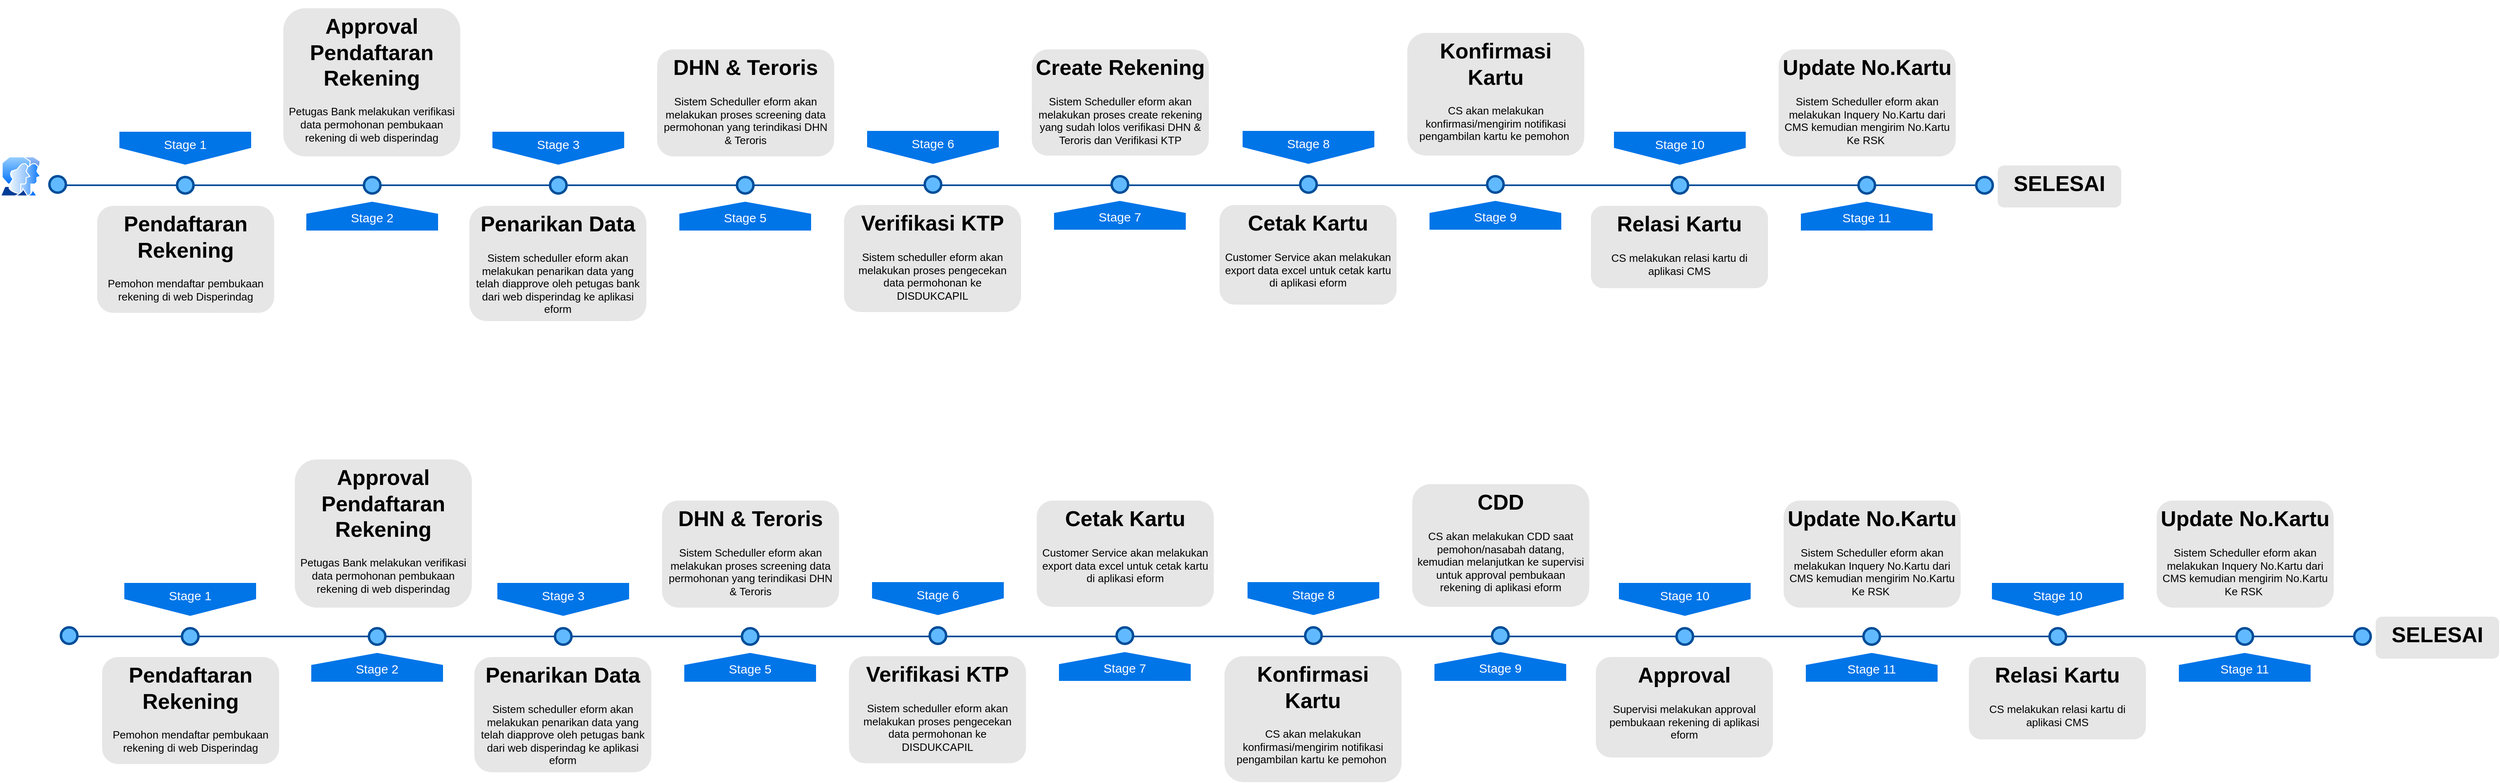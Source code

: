 <mxfile version="24.4.6" type="github">
  <diagram name="Page-1" id="82e54ff1-d628-8f03-85c4-9753963a91cd">
    <mxGraphModel dx="1257" dy="683" grid="1" gridSize="10" guides="1" tooltips="1" connect="1" arrows="1" fold="1" page="1" pageScale="1" pageWidth="1100" pageHeight="850" background="none" math="0" shadow="0">
      <root>
        <mxCell id="0" />
        <mxCell id="1" parent="0" />
        <mxCell id="4ec97bd9e5d20128-1" value="" style="line;strokeWidth=2;html=1;fillColor=none;fontSize=28;fontColor=#004D99;strokeColor=#004D99;" parent="1" vertex="1">
          <mxGeometry x="75" y="400" width="2350" height="10" as="geometry" />
        </mxCell>
        <mxCell id="4ec97bd9e5d20128-5" value="Stage 1" style="shape=offPageConnector;whiteSpace=wrap;html=1;fillColor=#0075E8;fontSize=15;fontColor=#FFFFFF;size=0.509;verticalAlign=top;strokeColor=none;" parent="1" vertex="1">
          <mxGeometry x="155" y="340" width="160" height="40" as="geometry" />
        </mxCell>
        <mxCell id="4ec97bd9e5d20128-6" value="&lt;span&gt;Stage 3&lt;/span&gt;" style="shape=offPageConnector;whiteSpace=wrap;html=1;fillColor=#0075E8;fontSize=15;fontColor=#FFFFFF;size=0.509;verticalAlign=top;strokeColor=none;" parent="1" vertex="1">
          <mxGeometry x="608" y="340" width="160" height="40" as="geometry" />
        </mxCell>
        <mxCell id="4ec97bd9e5d20128-7" value="&lt;span&gt;Stage 2&lt;/span&gt;" style="shape=offPageConnector;whiteSpace=wrap;html=1;fillColor=#0075E8;fontSize=15;fontColor=#FFFFFF;size=0.418;flipV=1;verticalAlign=bottom;strokeColor=none;spacingBottom=4;" parent="1" vertex="1">
          <mxGeometry x="382" y="425" width="160" height="35" as="geometry" />
        </mxCell>
        <mxCell id="4ec97bd9e5d20128-8" value="&lt;span&gt;Stage 5&lt;/span&gt;" style="shape=offPageConnector;whiteSpace=wrap;html=1;fillColor=#0075E8;fontSize=15;fontColor=#FFFFFF;size=0.418;flipV=1;verticalAlign=bottom;strokeColor=none;spacingBottom=4;" parent="1" vertex="1">
          <mxGeometry x="835" y="425" width="160" height="35" as="geometry" />
        </mxCell>
        <mxCell id="4ec97bd9e5d20128-9" value="" style="ellipse;whiteSpace=wrap;html=1;fillColor=#61BAFF;fontSize=28;fontColor=#004D99;strokeWidth=3;strokeColor=#004D99;" parent="1" vertex="1">
          <mxGeometry x="225" y="395" width="20" height="20" as="geometry" />
        </mxCell>
        <mxCell id="4ec97bd9e5d20128-10" value="" style="ellipse;whiteSpace=wrap;html=1;fillColor=#61BAFF;fontSize=28;fontColor=#004D99;strokeWidth=3;strokeColor=#004D99;" parent="1" vertex="1">
          <mxGeometry x="452" y="395" width="20" height="20" as="geometry" />
        </mxCell>
        <mxCell id="4ec97bd9e5d20128-11" value="" style="ellipse;whiteSpace=wrap;html=1;fillColor=#61BAFF;fontSize=28;fontColor=#004D99;strokeWidth=3;strokeColor=#004D99;" parent="1" vertex="1">
          <mxGeometry x="678" y="395" width="20" height="20" as="geometry" />
        </mxCell>
        <mxCell id="4ec97bd9e5d20128-13" value="" style="ellipse;whiteSpace=wrap;html=1;fillColor=#61BAFF;fontSize=28;fontColor=#004D99;strokeWidth=3;strokeColor=#004D99;" parent="1" vertex="1">
          <mxGeometry x="905" y="395" width="20" height="20" as="geometry" />
        </mxCell>
        <mxCell id="4ec97bd9e5d20128-14" value="&lt;h1&gt;Pendaftaran Rekening&lt;/h1&gt;&lt;p&gt;Pemohon mendaftar pembukaan rekening di web Disperindag&lt;/p&gt;" style="text;html=1;spacing=5;spacingTop=-20;whiteSpace=wrap;overflow=hidden;strokeColor=none;strokeWidth=3;fillColor=#E6E6E6;fontSize=13;fontColor=#000000;align=center;rounded=1;" parent="1" vertex="1">
          <mxGeometry x="128" y="430" width="215" height="130" as="geometry" />
        </mxCell>
        <mxCell id="4ec97bd9e5d20128-16" value="&lt;h1&gt;Approval Pendaftaran Rekening&lt;/h1&gt;&lt;p&gt;Petugas Bank melakukan verifikasi data permohonan pembukaan rekening di web disperindag&lt;/p&gt;" style="text;html=1;spacing=5;spacingTop=-20;whiteSpace=wrap;overflow=hidden;strokeColor=none;strokeWidth=3;fillColor=#E6E6E6;fontSize=13;fontColor=#000000;align=center;rounded=1;" parent="1" vertex="1">
          <mxGeometry x="354" y="190" width="215" height="180" as="geometry" />
        </mxCell>
        <mxCell id="4ec97bd9e5d20128-17" value="&lt;h1&gt;&amp;nbsp;Penarikan Data&amp;nbsp;&lt;/h1&gt;&lt;p&gt;Sistem scheduller eform akan melakukan penarikan data yang telah diapprove oleh petugas bank dari web disperindag ke aplikasi eform&lt;/p&gt;" style="text;html=1;spacing=5;spacingTop=-20;whiteSpace=wrap;overflow=hidden;strokeColor=none;strokeWidth=3;fillColor=#E6E6E6;fontSize=13;fontColor=#000000;align=center;rounded=1;" parent="1" vertex="1">
          <mxGeometry x="580" y="430" width="215" height="140" as="geometry" />
        </mxCell>
        <mxCell id="4ec97bd9e5d20128-18" value="&lt;h1&gt;DHN &amp;amp; Teroris&lt;/h1&gt;&lt;p&gt;Sistem Scheduller eform akan melakukan proses&amp;nbsp;screening data permohonan yang terindikasi DHN &amp;amp; Teroris&lt;/p&gt;" style="text;html=1;spacing=5;spacingTop=-20;whiteSpace=wrap;overflow=hidden;strokeColor=none;strokeWidth=3;fillColor=#E6E6E6;fontSize=13;fontColor=#000000;align=center;rounded=1;" parent="1" vertex="1">
          <mxGeometry x="808" y="240" width="215" height="130" as="geometry" />
        </mxCell>
        <mxCell id="F7tV-mpWZa9fraZC_7Pp-1" value="" style="image;aspect=fixed;perimeter=ellipsePerimeter;html=1;align=center;shadow=0;dashed=0;spacingTop=3;image=img/lib/active_directory/user_accounts.svg;" vertex="1" parent="1">
          <mxGeometry x="10" y="370" width="50" height="48.5" as="geometry" />
        </mxCell>
        <mxCell id="F7tV-mpWZa9fraZC_7Pp-2" value="&lt;span&gt;Stage 6&lt;/span&gt;" style="shape=offPageConnector;whiteSpace=wrap;html=1;fillColor=#0075E8;fontSize=15;fontColor=#FFFFFF;size=0.509;verticalAlign=top;strokeColor=none;" vertex="1" parent="1">
          <mxGeometry x="1063" y="339" width="160" height="40" as="geometry" />
        </mxCell>
        <mxCell id="F7tV-mpWZa9fraZC_7Pp-3" value="&lt;span&gt;Stage 7&lt;/span&gt;" style="shape=offPageConnector;whiteSpace=wrap;html=1;fillColor=#0075E8;fontSize=15;fontColor=#FFFFFF;size=0.418;flipV=1;verticalAlign=bottom;strokeColor=none;spacingBottom=4;" vertex="1" parent="1">
          <mxGeometry x="1290" y="424" width="160" height="35" as="geometry" />
        </mxCell>
        <mxCell id="F7tV-mpWZa9fraZC_7Pp-4" value="" style="ellipse;whiteSpace=wrap;html=1;fillColor=#61BAFF;fontSize=28;fontColor=#004D99;strokeWidth=3;strokeColor=#004D99;" vertex="1" parent="1">
          <mxGeometry x="1133" y="394" width="20" height="20" as="geometry" />
        </mxCell>
        <mxCell id="F7tV-mpWZa9fraZC_7Pp-5" value="" style="ellipse;whiteSpace=wrap;html=1;fillColor=#61BAFF;fontSize=28;fontColor=#004D99;strokeWidth=3;strokeColor=#004D99;" vertex="1" parent="1">
          <mxGeometry x="1360" y="394" width="20" height="20" as="geometry" />
        </mxCell>
        <mxCell id="F7tV-mpWZa9fraZC_7Pp-6" value="&lt;h1&gt;&amp;nbsp;Verifikasi KTP&amp;nbsp;&lt;/h1&gt;&lt;p&gt;Sistem scheduller eform akan melakukan proses pengecekan data permohonan ke DISDUKCAPIL&lt;/p&gt;" style="text;html=1;spacing=5;spacingTop=-20;whiteSpace=wrap;overflow=hidden;strokeColor=none;strokeWidth=3;fillColor=#E6E6E6;fontSize=13;fontColor=#000000;align=center;rounded=1;" vertex="1" parent="1">
          <mxGeometry x="1035" y="429" width="215" height="130" as="geometry" />
        </mxCell>
        <mxCell id="F7tV-mpWZa9fraZC_7Pp-7" value="&lt;h1&gt;Create Rekening&lt;/h1&gt;&lt;p&gt;Sistem Scheduller eform akan melakukan proses create rekening yang sudah lolos verifikasi DHN &amp;amp; Teroris dan Verifikasi KTP&lt;/p&gt;" style="text;html=1;spacing=5;spacingTop=-20;whiteSpace=wrap;overflow=hidden;strokeColor=none;strokeWidth=3;fillColor=#E6E6E6;fontSize=13;fontColor=#000000;align=center;rounded=1;" vertex="1" parent="1">
          <mxGeometry x="1263" y="240" width="215" height="129" as="geometry" />
        </mxCell>
        <mxCell id="F7tV-mpWZa9fraZC_7Pp-8" value="&lt;span&gt;Stage 8&lt;/span&gt;" style="shape=offPageConnector;whiteSpace=wrap;html=1;fillColor=#0075E8;fontSize=15;fontColor=#FFFFFF;size=0.509;verticalAlign=top;strokeColor=none;" vertex="1" parent="1">
          <mxGeometry x="1519" y="339" width="160" height="40" as="geometry" />
        </mxCell>
        <mxCell id="F7tV-mpWZa9fraZC_7Pp-9" value="&lt;span&gt;Stage 9&lt;/span&gt;" style="shape=offPageConnector;whiteSpace=wrap;html=1;fillColor=#0075E8;fontSize=15;fontColor=#FFFFFF;size=0.418;flipV=1;verticalAlign=bottom;strokeColor=none;spacingBottom=4;" vertex="1" parent="1">
          <mxGeometry x="1746" y="424" width="160" height="35" as="geometry" />
        </mxCell>
        <mxCell id="F7tV-mpWZa9fraZC_7Pp-10" value="" style="ellipse;whiteSpace=wrap;html=1;fillColor=#61BAFF;fontSize=28;fontColor=#004D99;strokeWidth=3;strokeColor=#004D99;" vertex="1" parent="1">
          <mxGeometry x="1589" y="394" width="20" height="20" as="geometry" />
        </mxCell>
        <mxCell id="F7tV-mpWZa9fraZC_7Pp-11" value="" style="ellipse;whiteSpace=wrap;html=1;fillColor=#61BAFF;fontSize=28;fontColor=#004D99;strokeWidth=3;strokeColor=#004D99;" vertex="1" parent="1">
          <mxGeometry x="1816" y="394" width="20" height="20" as="geometry" />
        </mxCell>
        <mxCell id="F7tV-mpWZa9fraZC_7Pp-12" value="&lt;h1&gt;&amp;nbsp;Cetak Kartu&amp;nbsp;&lt;/h1&gt;&lt;p&gt;Customer Service akan melakukan export data excel untuk cetak kartu di aplikasi eform&lt;/p&gt;" style="text;html=1;spacing=5;spacingTop=-20;whiteSpace=wrap;overflow=hidden;strokeColor=none;strokeWidth=3;fillColor=#E6E6E6;fontSize=13;fontColor=#000000;align=center;rounded=1;" vertex="1" parent="1">
          <mxGeometry x="1491" y="429" width="215" height="121" as="geometry" />
        </mxCell>
        <mxCell id="F7tV-mpWZa9fraZC_7Pp-13" value="&lt;h1&gt;Konfirmasi Kartu&lt;/h1&gt;&lt;p&gt;CS akan melakukan konfirmasi/mengirim notifikasi pengambilan kartu ke pemohon&amp;nbsp;&lt;/p&gt;" style="text;html=1;spacing=5;spacingTop=-20;whiteSpace=wrap;overflow=hidden;strokeColor=none;strokeWidth=3;fillColor=#E6E6E6;fontSize=13;fontColor=#000000;align=center;rounded=1;" vertex="1" parent="1">
          <mxGeometry x="1719" y="220" width="215" height="149" as="geometry" />
        </mxCell>
        <mxCell id="F7tV-mpWZa9fraZC_7Pp-14" value="&lt;span&gt;Stage 10&lt;/span&gt;" style="shape=offPageConnector;whiteSpace=wrap;html=1;fillColor=#0075E8;fontSize=15;fontColor=#FFFFFF;size=0.509;verticalAlign=top;strokeColor=none;" vertex="1" parent="1">
          <mxGeometry x="1970" y="340" width="160" height="40" as="geometry" />
        </mxCell>
        <mxCell id="F7tV-mpWZa9fraZC_7Pp-15" value="&lt;span&gt;Stage 11&lt;/span&gt;" style="shape=offPageConnector;whiteSpace=wrap;html=1;fillColor=#0075E8;fontSize=15;fontColor=#FFFFFF;size=0.418;flipV=1;verticalAlign=bottom;strokeColor=none;spacingBottom=4;" vertex="1" parent="1">
          <mxGeometry x="2197" y="425" width="160" height="35" as="geometry" />
        </mxCell>
        <mxCell id="F7tV-mpWZa9fraZC_7Pp-16" value="" style="ellipse;whiteSpace=wrap;html=1;fillColor=#61BAFF;fontSize=28;fontColor=#004D99;strokeWidth=3;strokeColor=#004D99;" vertex="1" parent="1">
          <mxGeometry x="2040" y="395" width="20" height="20" as="geometry" />
        </mxCell>
        <mxCell id="F7tV-mpWZa9fraZC_7Pp-17" value="" style="ellipse;whiteSpace=wrap;html=1;fillColor=#61BAFF;fontSize=28;fontColor=#004D99;strokeWidth=3;strokeColor=#004D99;" vertex="1" parent="1">
          <mxGeometry x="2267" y="395" width="20" height="20" as="geometry" />
        </mxCell>
        <mxCell id="F7tV-mpWZa9fraZC_7Pp-18" value="&lt;h1&gt;&amp;nbsp;Relasi Kartu&amp;nbsp;&lt;/h1&gt;&lt;p&gt;CS melakukan relasi kartu di aplikasi CMS&lt;/p&gt;" style="text;html=1;spacing=5;spacingTop=-20;whiteSpace=wrap;overflow=hidden;strokeColor=none;strokeWidth=3;fillColor=#E6E6E6;fontSize=13;fontColor=#000000;align=center;rounded=1;" vertex="1" parent="1">
          <mxGeometry x="1942" y="430" width="215" height="100" as="geometry" />
        </mxCell>
        <mxCell id="F7tV-mpWZa9fraZC_7Pp-19" value="&lt;h1&gt;Update No.Kartu&lt;/h1&gt;&lt;p&gt;Sistem Scheduller eform akan melakukan Inquery No.Kartu dari CMS kemudian mengirim No.Kartu Ke RSK&amp;nbsp;&lt;/p&gt;" style="text;html=1;spacing=5;spacingTop=-20;whiteSpace=wrap;overflow=hidden;strokeColor=none;strokeWidth=3;fillColor=#E6E6E6;fontSize=13;fontColor=#000000;align=center;rounded=1;" vertex="1" parent="1">
          <mxGeometry x="2170" y="240" width="215" height="130" as="geometry" />
        </mxCell>
        <mxCell id="F7tV-mpWZa9fraZC_7Pp-20" value="&lt;h1&gt;SELESAI&lt;/h1&gt;" style="text;html=1;spacing=5;spacingTop=-20;whiteSpace=wrap;overflow=hidden;strokeColor=none;strokeWidth=3;fillColor=#E6E6E6;fontSize=13;fontColor=#000000;align=center;rounded=1;" vertex="1" parent="1">
          <mxGeometry x="2436" y="381" width="150" height="51" as="geometry" />
        </mxCell>
        <mxCell id="F7tV-mpWZa9fraZC_7Pp-21" value="" style="ellipse;whiteSpace=wrap;html=1;fillColor=#61BAFF;fontSize=28;fontColor=#004D99;strokeWidth=3;strokeColor=#004D99;" vertex="1" parent="1">
          <mxGeometry x="2410" y="395" width="20" height="20" as="geometry" />
        </mxCell>
        <mxCell id="F7tV-mpWZa9fraZC_7Pp-22" value="" style="ellipse;whiteSpace=wrap;html=1;fillColor=#61BAFF;fontSize=28;fontColor=#004D99;strokeWidth=3;strokeColor=#004D99;" vertex="1" parent="1">
          <mxGeometry x="70" y="394" width="20" height="20" as="geometry" />
        </mxCell>
        <mxCell id="F7tV-mpWZa9fraZC_7Pp-23" value="" style="line;strokeWidth=2;html=1;fillColor=none;fontSize=28;fontColor=#004D99;strokeColor=#004D99;" vertex="1" parent="1">
          <mxGeometry x="89" y="948" width="2780" height="10" as="geometry" />
        </mxCell>
        <mxCell id="F7tV-mpWZa9fraZC_7Pp-24" value="Stage 1" style="shape=offPageConnector;whiteSpace=wrap;html=1;fillColor=#0075E8;fontSize=15;fontColor=#FFFFFF;size=0.509;verticalAlign=top;strokeColor=none;" vertex="1" parent="1">
          <mxGeometry x="161" y="888" width="160" height="40" as="geometry" />
        </mxCell>
        <mxCell id="F7tV-mpWZa9fraZC_7Pp-25" value="&lt;span&gt;Stage 3&lt;/span&gt;" style="shape=offPageConnector;whiteSpace=wrap;html=1;fillColor=#0075E8;fontSize=15;fontColor=#FFFFFF;size=0.509;verticalAlign=top;strokeColor=none;" vertex="1" parent="1">
          <mxGeometry x="614" y="888" width="160" height="40" as="geometry" />
        </mxCell>
        <mxCell id="F7tV-mpWZa9fraZC_7Pp-26" value="&lt;span&gt;Stage 2&lt;/span&gt;" style="shape=offPageConnector;whiteSpace=wrap;html=1;fillColor=#0075E8;fontSize=15;fontColor=#FFFFFF;size=0.418;flipV=1;verticalAlign=bottom;strokeColor=none;spacingBottom=4;" vertex="1" parent="1">
          <mxGeometry x="388" y="973" width="160" height="35" as="geometry" />
        </mxCell>
        <mxCell id="F7tV-mpWZa9fraZC_7Pp-27" value="&lt;span&gt;Stage 5&lt;/span&gt;" style="shape=offPageConnector;whiteSpace=wrap;html=1;fillColor=#0075E8;fontSize=15;fontColor=#FFFFFF;size=0.418;flipV=1;verticalAlign=bottom;strokeColor=none;spacingBottom=4;" vertex="1" parent="1">
          <mxGeometry x="841" y="973" width="160" height="35" as="geometry" />
        </mxCell>
        <mxCell id="F7tV-mpWZa9fraZC_7Pp-28" value="" style="ellipse;whiteSpace=wrap;html=1;fillColor=#61BAFF;fontSize=28;fontColor=#004D99;strokeWidth=3;strokeColor=#004D99;" vertex="1" parent="1">
          <mxGeometry x="231" y="943" width="20" height="20" as="geometry" />
        </mxCell>
        <mxCell id="F7tV-mpWZa9fraZC_7Pp-29" value="" style="ellipse;whiteSpace=wrap;html=1;fillColor=#61BAFF;fontSize=28;fontColor=#004D99;strokeWidth=3;strokeColor=#004D99;" vertex="1" parent="1">
          <mxGeometry x="458" y="943" width="20" height="20" as="geometry" />
        </mxCell>
        <mxCell id="F7tV-mpWZa9fraZC_7Pp-30" value="" style="ellipse;whiteSpace=wrap;html=1;fillColor=#61BAFF;fontSize=28;fontColor=#004D99;strokeWidth=3;strokeColor=#004D99;" vertex="1" parent="1">
          <mxGeometry x="684" y="943" width="20" height="20" as="geometry" />
        </mxCell>
        <mxCell id="F7tV-mpWZa9fraZC_7Pp-31" value="" style="ellipse;whiteSpace=wrap;html=1;fillColor=#61BAFF;fontSize=28;fontColor=#004D99;strokeWidth=3;strokeColor=#004D99;" vertex="1" parent="1">
          <mxGeometry x="911" y="943" width="20" height="20" as="geometry" />
        </mxCell>
        <mxCell id="F7tV-mpWZa9fraZC_7Pp-32" value="&lt;h1&gt;Pendaftaran Rekening&lt;/h1&gt;&lt;p&gt;Pemohon mendaftar pembukaan rekening di web Disperindag&lt;/p&gt;" style="text;html=1;spacing=5;spacingTop=-20;whiteSpace=wrap;overflow=hidden;strokeColor=none;strokeWidth=3;fillColor=#E6E6E6;fontSize=13;fontColor=#000000;align=center;rounded=1;" vertex="1" parent="1">
          <mxGeometry x="134" y="978" width="215" height="130" as="geometry" />
        </mxCell>
        <mxCell id="F7tV-mpWZa9fraZC_7Pp-33" value="&lt;h1&gt;Approval Pendaftaran Rekening&lt;/h1&gt;&lt;p&gt;Petugas Bank melakukan verifikasi data permohonan pembukaan rekening di web disperindag&lt;/p&gt;" style="text;html=1;spacing=5;spacingTop=-20;whiteSpace=wrap;overflow=hidden;strokeColor=none;strokeWidth=3;fillColor=#E6E6E6;fontSize=13;fontColor=#000000;align=center;rounded=1;" vertex="1" parent="1">
          <mxGeometry x="368" y="738" width="215" height="180" as="geometry" />
        </mxCell>
        <mxCell id="F7tV-mpWZa9fraZC_7Pp-34" value="&lt;h1&gt;&amp;nbsp;Penarikan Data&amp;nbsp;&lt;/h1&gt;&lt;p&gt;Sistem scheduller eform akan melakukan penarikan data yang telah diapprove oleh petugas bank dari web disperindag ke aplikasi eform&lt;/p&gt;" style="text;html=1;spacing=5;spacingTop=-20;whiteSpace=wrap;overflow=hidden;strokeColor=none;strokeWidth=3;fillColor=#E6E6E6;fontSize=13;fontColor=#000000;align=center;rounded=1;" vertex="1" parent="1">
          <mxGeometry x="586" y="978" width="215" height="140" as="geometry" />
        </mxCell>
        <mxCell id="F7tV-mpWZa9fraZC_7Pp-35" value="&lt;h1&gt;DHN &amp;amp; Teroris&lt;/h1&gt;&lt;p&gt;Sistem Scheduller eform akan melakukan proses&amp;nbsp;screening data permohonan yang terindikasi DHN &amp;amp; Teroris&lt;/p&gt;" style="text;html=1;spacing=5;spacingTop=-20;whiteSpace=wrap;overflow=hidden;strokeColor=none;strokeWidth=3;fillColor=#E6E6E6;fontSize=13;fontColor=#000000;align=center;rounded=1;" vertex="1" parent="1">
          <mxGeometry x="814" y="788" width="215" height="130" as="geometry" />
        </mxCell>
        <mxCell id="F7tV-mpWZa9fraZC_7Pp-36" value="&lt;span&gt;Stage 6&lt;/span&gt;" style="shape=offPageConnector;whiteSpace=wrap;html=1;fillColor=#0075E8;fontSize=15;fontColor=#FFFFFF;size=0.509;verticalAlign=top;strokeColor=none;" vertex="1" parent="1">
          <mxGeometry x="1069" y="887" width="160" height="40" as="geometry" />
        </mxCell>
        <mxCell id="F7tV-mpWZa9fraZC_7Pp-37" value="&lt;span&gt;Stage 7&lt;/span&gt;" style="shape=offPageConnector;whiteSpace=wrap;html=1;fillColor=#0075E8;fontSize=15;fontColor=#FFFFFF;size=0.418;flipV=1;verticalAlign=bottom;strokeColor=none;spacingBottom=4;" vertex="1" parent="1">
          <mxGeometry x="1296" y="972" width="160" height="35" as="geometry" />
        </mxCell>
        <mxCell id="F7tV-mpWZa9fraZC_7Pp-38" value="" style="ellipse;whiteSpace=wrap;html=1;fillColor=#61BAFF;fontSize=28;fontColor=#004D99;strokeWidth=3;strokeColor=#004D99;" vertex="1" parent="1">
          <mxGeometry x="1139" y="942" width="20" height="20" as="geometry" />
        </mxCell>
        <mxCell id="F7tV-mpWZa9fraZC_7Pp-39" value="" style="ellipse;whiteSpace=wrap;html=1;fillColor=#61BAFF;fontSize=28;fontColor=#004D99;strokeWidth=3;strokeColor=#004D99;" vertex="1" parent="1">
          <mxGeometry x="1366" y="942" width="20" height="20" as="geometry" />
        </mxCell>
        <mxCell id="F7tV-mpWZa9fraZC_7Pp-40" value="&lt;h1&gt;&amp;nbsp;Verifikasi KTP&amp;nbsp;&lt;/h1&gt;&lt;p&gt;Sistem scheduller eform akan melakukan proses pengecekan data permohonan ke DISDUKCAPIL&lt;/p&gt;" style="text;html=1;spacing=5;spacingTop=-20;whiteSpace=wrap;overflow=hidden;strokeColor=none;strokeWidth=3;fillColor=#E6E6E6;fontSize=13;fontColor=#000000;align=center;rounded=1;" vertex="1" parent="1">
          <mxGeometry x="1041" y="977" width="215" height="130" as="geometry" />
        </mxCell>
        <mxCell id="F7tV-mpWZa9fraZC_7Pp-41" value="&lt;h1&gt;&amp;nbsp;Cetak Kartu&amp;nbsp;&lt;/h1&gt;&lt;h1&gt;&lt;p style=&quot;font-size: 13px; font-weight: 400;&quot;&gt;Customer Service akan melakukan export data excel untuk cetak kartu di aplikasi eform&lt;/p&gt;&lt;/h1&gt;" style="text;html=1;spacing=5;spacingTop=-20;whiteSpace=wrap;overflow=hidden;strokeColor=none;strokeWidth=3;fillColor=#E6E6E6;fontSize=13;fontColor=#000000;align=center;rounded=1;" vertex="1" parent="1">
          <mxGeometry x="1269" y="788" width="215" height="129" as="geometry" />
        </mxCell>
        <mxCell id="F7tV-mpWZa9fraZC_7Pp-42" value="&lt;span&gt;Stage 8&lt;/span&gt;" style="shape=offPageConnector;whiteSpace=wrap;html=1;fillColor=#0075E8;fontSize=15;fontColor=#FFFFFF;size=0.509;verticalAlign=top;strokeColor=none;" vertex="1" parent="1">
          <mxGeometry x="1525" y="887" width="160" height="40" as="geometry" />
        </mxCell>
        <mxCell id="F7tV-mpWZa9fraZC_7Pp-43" value="&lt;span&gt;Stage 9&lt;/span&gt;" style="shape=offPageConnector;whiteSpace=wrap;html=1;fillColor=#0075E8;fontSize=15;fontColor=#FFFFFF;size=0.418;flipV=1;verticalAlign=bottom;strokeColor=none;spacingBottom=4;" vertex="1" parent="1">
          <mxGeometry x="1752" y="972" width="160" height="35" as="geometry" />
        </mxCell>
        <mxCell id="F7tV-mpWZa9fraZC_7Pp-44" value="" style="ellipse;whiteSpace=wrap;html=1;fillColor=#61BAFF;fontSize=28;fontColor=#004D99;strokeWidth=3;strokeColor=#004D99;" vertex="1" parent="1">
          <mxGeometry x="1595" y="942" width="20" height="20" as="geometry" />
        </mxCell>
        <mxCell id="F7tV-mpWZa9fraZC_7Pp-45" value="" style="ellipse;whiteSpace=wrap;html=1;fillColor=#61BAFF;fontSize=28;fontColor=#004D99;strokeWidth=3;strokeColor=#004D99;" vertex="1" parent="1">
          <mxGeometry x="1822" y="942" width="20" height="20" as="geometry" />
        </mxCell>
        <mxCell id="F7tV-mpWZa9fraZC_7Pp-46" value="&lt;h1&gt;Konfirmasi Kartu&lt;/h1&gt;&lt;h1&gt;&lt;p style=&quot;font-size: 13px; font-weight: 400;&quot;&gt;CS akan melakukan konfirmasi/mengirim notifikasi pengambilan kartu ke pemohon&amp;nbsp;&lt;/p&gt;&lt;/h1&gt;" style="text;html=1;spacing=5;spacingTop=-20;whiteSpace=wrap;overflow=hidden;strokeColor=none;strokeWidth=3;fillColor=#E6E6E6;fontSize=13;fontColor=#000000;align=center;rounded=1;" vertex="1" parent="1">
          <mxGeometry x="1497" y="977" width="215" height="153" as="geometry" />
        </mxCell>
        <mxCell id="F7tV-mpWZa9fraZC_7Pp-47" value="&lt;h1&gt;CDD&lt;/h1&gt;&lt;p&gt;CS akan melakukan CDD saat pemohon/nasabah datang, kemudian melanjutkan ke supervisi untuk approval pembukaan rekening di aplikasi eform&lt;/p&gt;" style="text;html=1;spacing=5;spacingTop=-20;whiteSpace=wrap;overflow=hidden;strokeColor=none;strokeWidth=3;fillColor=#E6E6E6;fontSize=13;fontColor=#000000;align=center;rounded=1;" vertex="1" parent="1">
          <mxGeometry x="1725" y="768" width="215" height="149" as="geometry" />
        </mxCell>
        <mxCell id="F7tV-mpWZa9fraZC_7Pp-48" value="&lt;span&gt;Stage 10&lt;/span&gt;" style="shape=offPageConnector;whiteSpace=wrap;html=1;fillColor=#0075E8;fontSize=15;fontColor=#FFFFFF;size=0.509;verticalAlign=top;strokeColor=none;" vertex="1" parent="1">
          <mxGeometry x="1976" y="888" width="160" height="40" as="geometry" />
        </mxCell>
        <mxCell id="F7tV-mpWZa9fraZC_7Pp-49" value="&lt;span&gt;Stage 11&lt;/span&gt;" style="shape=offPageConnector;whiteSpace=wrap;html=1;fillColor=#0075E8;fontSize=15;fontColor=#FFFFFF;size=0.418;flipV=1;verticalAlign=bottom;strokeColor=none;spacingBottom=4;" vertex="1" parent="1">
          <mxGeometry x="2203" y="973" width="160" height="35" as="geometry" />
        </mxCell>
        <mxCell id="F7tV-mpWZa9fraZC_7Pp-50" value="" style="ellipse;whiteSpace=wrap;html=1;fillColor=#61BAFF;fontSize=28;fontColor=#004D99;strokeWidth=3;strokeColor=#004D99;" vertex="1" parent="1">
          <mxGeometry x="2046" y="943" width="20" height="20" as="geometry" />
        </mxCell>
        <mxCell id="F7tV-mpWZa9fraZC_7Pp-51" value="" style="ellipse;whiteSpace=wrap;html=1;fillColor=#61BAFF;fontSize=28;fontColor=#004D99;strokeWidth=3;strokeColor=#004D99;" vertex="1" parent="1">
          <mxGeometry x="2273" y="943" width="20" height="20" as="geometry" />
        </mxCell>
        <mxCell id="F7tV-mpWZa9fraZC_7Pp-52" value="&lt;h1&gt;&amp;nbsp;Approval&amp;nbsp;&lt;/h1&gt;&lt;p&gt;Supervisi melakukan approval pembukaan rekening di aplikasi eform&lt;/p&gt;" style="text;html=1;spacing=5;spacingTop=-20;whiteSpace=wrap;overflow=hidden;strokeColor=none;strokeWidth=3;fillColor=#E6E6E6;fontSize=13;fontColor=#000000;align=center;rounded=1;" vertex="1" parent="1">
          <mxGeometry x="1948" y="978" width="215" height="122" as="geometry" />
        </mxCell>
        <mxCell id="F7tV-mpWZa9fraZC_7Pp-53" value="&lt;h1&gt;Update No.Kartu&lt;/h1&gt;&lt;p&gt;Sistem Scheduller eform akan melakukan Inquery No.Kartu dari CMS kemudian mengirim No.Kartu Ke RSK&amp;nbsp;&lt;/p&gt;" style="text;html=1;spacing=5;spacingTop=-20;whiteSpace=wrap;overflow=hidden;strokeColor=none;strokeWidth=3;fillColor=#E6E6E6;fontSize=13;fontColor=#000000;align=center;rounded=1;" vertex="1" parent="1">
          <mxGeometry x="2176" y="788" width="215" height="130" as="geometry" />
        </mxCell>
        <mxCell id="F7tV-mpWZa9fraZC_7Pp-56" value="" style="ellipse;whiteSpace=wrap;html=1;fillColor=#61BAFF;fontSize=28;fontColor=#004D99;strokeWidth=3;strokeColor=#004D99;" vertex="1" parent="1">
          <mxGeometry x="84" y="942" width="20" height="20" as="geometry" />
        </mxCell>
        <mxCell id="F7tV-mpWZa9fraZC_7Pp-64" value="&lt;span&gt;Stage 10&lt;/span&gt;" style="shape=offPageConnector;whiteSpace=wrap;html=1;fillColor=#0075E8;fontSize=15;fontColor=#FFFFFF;size=0.509;verticalAlign=top;strokeColor=none;" vertex="1" parent="1">
          <mxGeometry x="2429" y="888" width="160" height="40" as="geometry" />
        </mxCell>
        <mxCell id="F7tV-mpWZa9fraZC_7Pp-65" value="&lt;span&gt;Stage 11&lt;/span&gt;" style="shape=offPageConnector;whiteSpace=wrap;html=1;fillColor=#0075E8;fontSize=15;fontColor=#FFFFFF;size=0.418;flipV=1;verticalAlign=bottom;strokeColor=none;spacingBottom=4;" vertex="1" parent="1">
          <mxGeometry x="2656" y="973" width="160" height="35" as="geometry" />
        </mxCell>
        <mxCell id="F7tV-mpWZa9fraZC_7Pp-66" value="" style="ellipse;whiteSpace=wrap;html=1;fillColor=#61BAFF;fontSize=28;fontColor=#004D99;strokeWidth=3;strokeColor=#004D99;" vertex="1" parent="1">
          <mxGeometry x="2499" y="943" width="20" height="20" as="geometry" />
        </mxCell>
        <mxCell id="F7tV-mpWZa9fraZC_7Pp-67" value="" style="ellipse;whiteSpace=wrap;html=1;fillColor=#61BAFF;fontSize=28;fontColor=#004D99;strokeWidth=3;strokeColor=#004D99;" vertex="1" parent="1">
          <mxGeometry x="2726" y="943" width="20" height="20" as="geometry" />
        </mxCell>
        <mxCell id="F7tV-mpWZa9fraZC_7Pp-68" value="&lt;h1&gt;&amp;nbsp;Relasi Kartu&amp;nbsp;&lt;/h1&gt;&lt;p&gt;CS melakukan relasi kartu di aplikasi CMS&lt;/p&gt;" style="text;html=1;spacing=5;spacingTop=-20;whiteSpace=wrap;overflow=hidden;strokeColor=none;strokeWidth=3;fillColor=#E6E6E6;fontSize=13;fontColor=#000000;align=center;rounded=1;" vertex="1" parent="1">
          <mxGeometry x="2401" y="978" width="215" height="100" as="geometry" />
        </mxCell>
        <mxCell id="F7tV-mpWZa9fraZC_7Pp-69" value="&lt;h1&gt;Update No.Kartu&lt;/h1&gt;&lt;p&gt;Sistem Scheduller eform akan melakukan Inquery No.Kartu dari CMS kemudian mengirim No.Kartu Ke RSK&amp;nbsp;&lt;/p&gt;" style="text;html=1;spacing=5;spacingTop=-20;whiteSpace=wrap;overflow=hidden;strokeColor=none;strokeWidth=3;fillColor=#E6E6E6;fontSize=13;fontColor=#000000;align=center;rounded=1;" vertex="1" parent="1">
          <mxGeometry x="2629" y="788" width="215" height="130" as="geometry" />
        </mxCell>
        <mxCell id="F7tV-mpWZa9fraZC_7Pp-70" value="&lt;h1&gt;SELESAI&lt;/h1&gt;" style="text;html=1;spacing=5;spacingTop=-20;whiteSpace=wrap;overflow=hidden;strokeColor=none;strokeWidth=3;fillColor=#E6E6E6;fontSize=13;fontColor=#000000;align=center;rounded=1;" vertex="1" parent="1">
          <mxGeometry x="2895" y="929" width="150" height="51" as="geometry" />
        </mxCell>
        <mxCell id="F7tV-mpWZa9fraZC_7Pp-71" value="" style="ellipse;whiteSpace=wrap;html=1;fillColor=#61BAFF;fontSize=28;fontColor=#004D99;strokeWidth=3;strokeColor=#004D99;" vertex="1" parent="1">
          <mxGeometry x="2869" y="943" width="20" height="20" as="geometry" />
        </mxCell>
      </root>
    </mxGraphModel>
  </diagram>
</mxfile>
